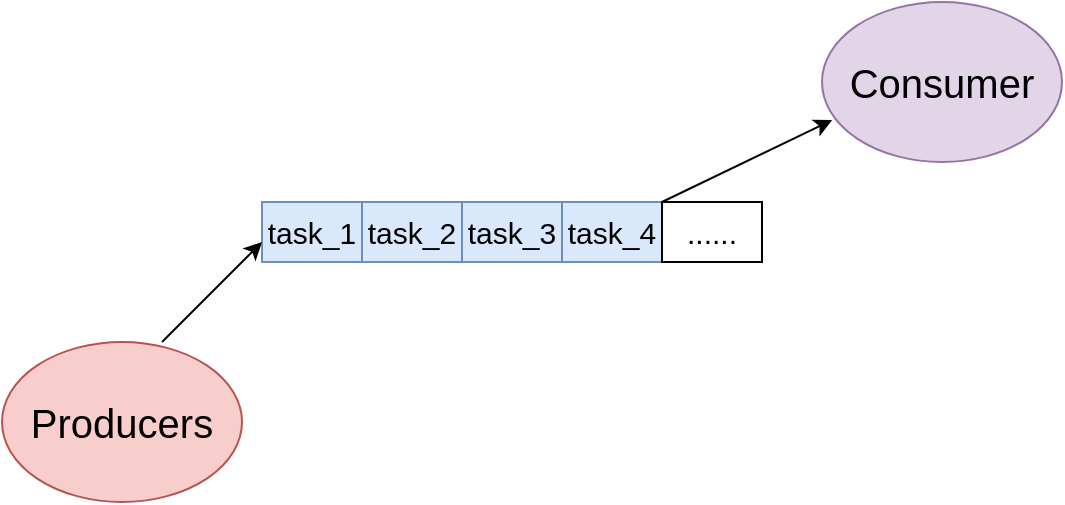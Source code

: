 <mxfile version="12.9.14" type="github">
  <diagram id="S6LI9StMFkd21MzL2mN_" name="Page-1">
    <mxGraphModel dx="1422" dy="794" grid="1" gridSize="10" guides="1" tooltips="1" connect="1" arrows="1" fold="1" page="1" pageScale="1" pageWidth="827" pageHeight="1169" math="0" shadow="0">
      <root>
        <mxCell id="0" />
        <mxCell id="1" parent="0" />
        <mxCell id="KhIAMO5e6MCRR7NnzR1D-6" value="task_1" style="rounded=0;whiteSpace=wrap;html=1;fillColor=#dae8fc;strokeColor=#6c8ebf;fontSize=15;" vertex="1" parent="1">
          <mxGeometry x="270" y="190" width="50" height="30" as="geometry" />
        </mxCell>
        <mxCell id="KhIAMO5e6MCRR7NnzR1D-10" value="task_2" style="rounded=0;whiteSpace=wrap;html=1;fillColor=#dae8fc;strokeColor=#6c8ebf;fontSize=15;" vertex="1" parent="1">
          <mxGeometry x="320" y="190" width="50" height="30" as="geometry" />
        </mxCell>
        <mxCell id="KhIAMO5e6MCRR7NnzR1D-11" value="task_3" style="rounded=0;whiteSpace=wrap;html=1;fillColor=#dae8fc;strokeColor=#6c8ebf;fontSize=15;" vertex="1" parent="1">
          <mxGeometry x="370" y="190" width="50" height="30" as="geometry" />
        </mxCell>
        <mxCell id="KhIAMO5e6MCRR7NnzR1D-12" value="task_4" style="rounded=0;whiteSpace=wrap;html=1;fillColor=#dae8fc;strokeColor=#6c8ebf;fontSize=15;" vertex="1" parent="1">
          <mxGeometry x="420" y="190" width="50" height="30" as="geometry" />
        </mxCell>
        <mxCell id="KhIAMO5e6MCRR7NnzR1D-13" value="......" style="rounded=0;whiteSpace=wrap;html=1;fontSize=15;" vertex="1" parent="1">
          <mxGeometry x="470" y="190" width="50" height="30" as="geometry" />
        </mxCell>
        <mxCell id="KhIAMO5e6MCRR7NnzR1D-14" value="task_3" style="rounded=0;whiteSpace=wrap;html=1;fillColor=#dae8fc;strokeColor=#6c8ebf;fontSize=15;" vertex="1" parent="1">
          <mxGeometry x="370" y="190" width="50" height="30" as="geometry" />
        </mxCell>
        <mxCell id="KhIAMO5e6MCRR7NnzR1D-15" value="task_3" style="rounded=0;whiteSpace=wrap;html=1;fillColor=#dae8fc;strokeColor=#6c8ebf;fontSize=15;" vertex="1" parent="1">
          <mxGeometry x="370" y="190" width="50" height="30" as="geometry" />
        </mxCell>
        <mxCell id="KhIAMO5e6MCRR7NnzR1D-17" value="Producers" style="ellipse;whiteSpace=wrap;html=1;fontSize=20;fillColor=#f8cecc;strokeColor=#b85450;" vertex="1" parent="1">
          <mxGeometry x="140" y="260" width="120" height="80" as="geometry" />
        </mxCell>
        <mxCell id="KhIAMO5e6MCRR7NnzR1D-18" value="" style="endArrow=classic;html=1;fontSize=20;" edge="1" parent="1">
          <mxGeometry width="50" height="50" relative="1" as="geometry">
            <mxPoint x="220" y="260" as="sourcePoint" />
            <mxPoint x="270" y="210" as="targetPoint" />
          </mxGeometry>
        </mxCell>
        <mxCell id="KhIAMO5e6MCRR7NnzR1D-20" value="Consumer" style="ellipse;whiteSpace=wrap;html=1;fontSize=20;fillColor=#e1d5e7;strokeColor=#9673a6;" vertex="1" parent="1">
          <mxGeometry x="550" y="90" width="120" height="80" as="geometry" />
        </mxCell>
        <mxCell id="KhIAMO5e6MCRR7NnzR1D-22" value="" style="endArrow=classic;html=1;fontSize=20;entryX=0.042;entryY=0.738;entryDx=0;entryDy=0;entryPerimeter=0;" edge="1" parent="1" target="KhIAMO5e6MCRR7NnzR1D-20">
          <mxGeometry width="50" height="50" relative="1" as="geometry">
            <mxPoint x="470" y="190" as="sourcePoint" />
            <mxPoint x="520" y="140" as="targetPoint" />
          </mxGeometry>
        </mxCell>
      </root>
    </mxGraphModel>
  </diagram>
</mxfile>
